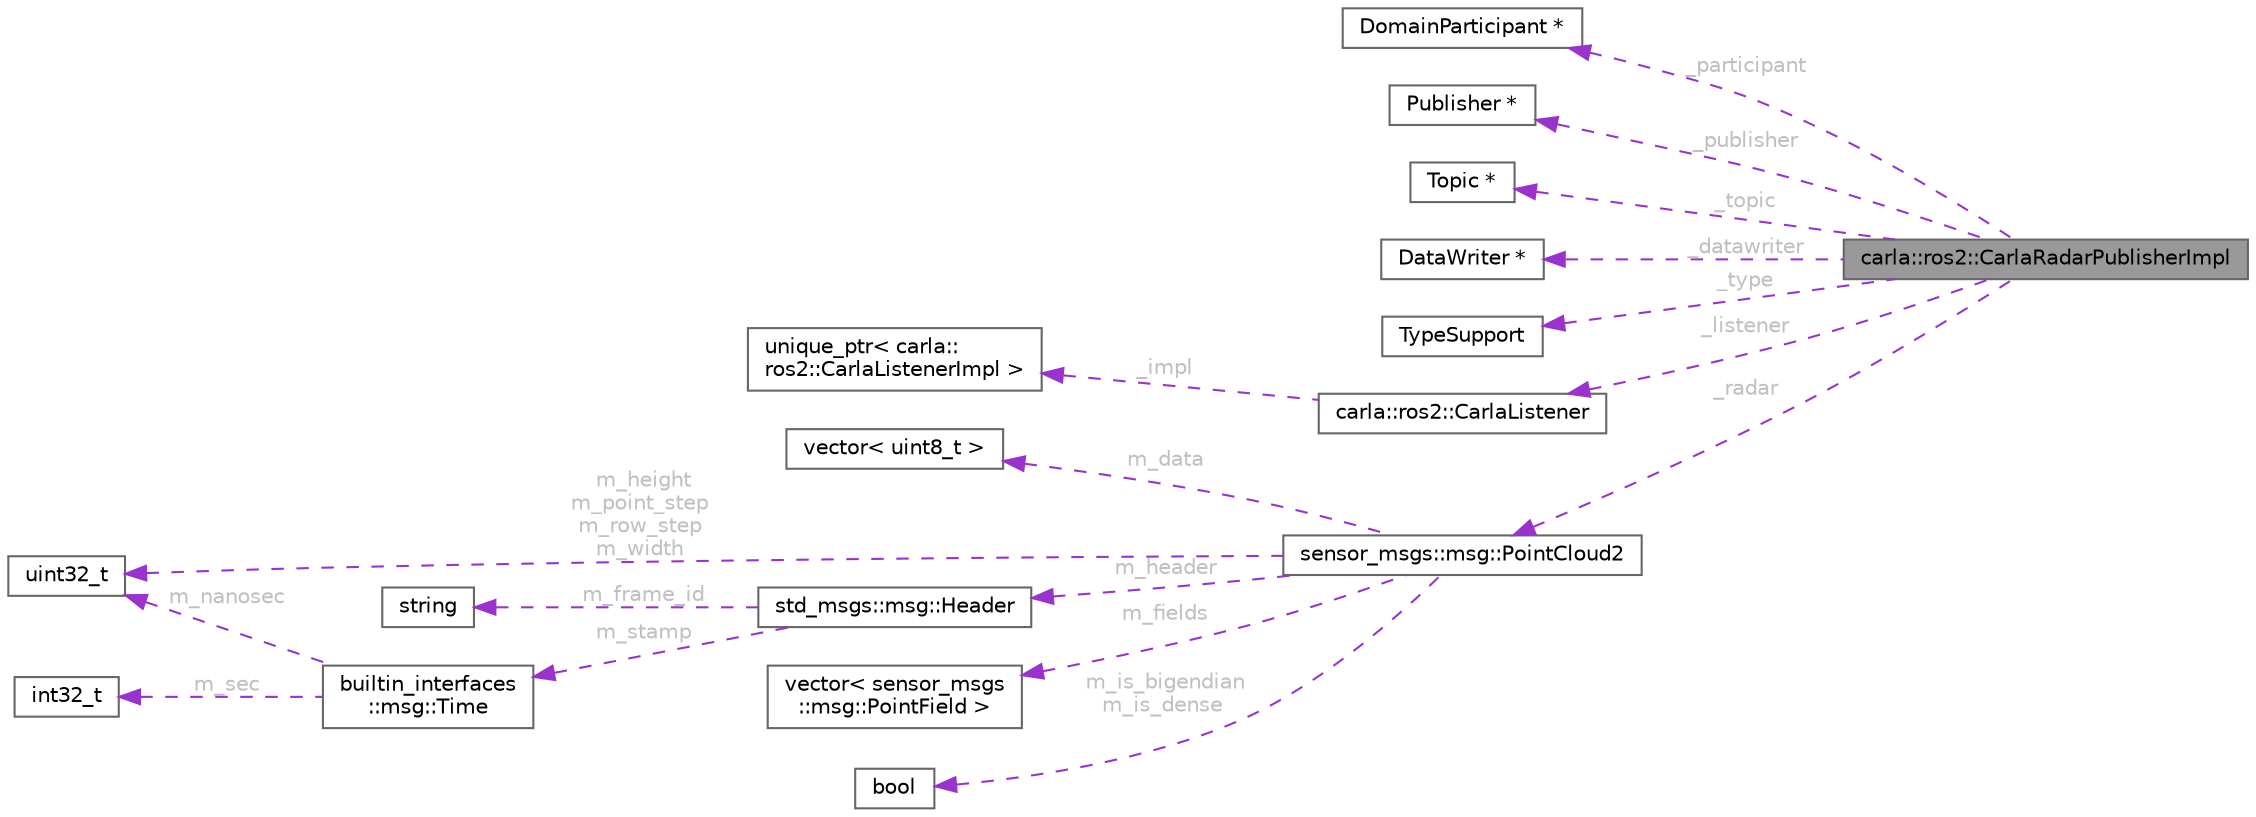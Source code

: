 digraph "carla::ros2::CarlaRadarPublisherImpl"
{
 // INTERACTIVE_SVG=YES
 // LATEX_PDF_SIZE
  bgcolor="transparent";
  edge [fontname=Helvetica,fontsize=10,labelfontname=Helvetica,labelfontsize=10];
  node [fontname=Helvetica,fontsize=10,shape=box,height=0.2,width=0.4];
  rankdir="LR";
  Node1 [id="Node000001",label="carla::ros2::CarlaRadarPublisherImpl",height=0.2,width=0.4,color="gray40", fillcolor="grey60", style="filled", fontcolor="black",tooltip=" "];
  Node2 -> Node1 [id="edge1_Node000001_Node000002",dir="back",color="darkorchid3",style="dashed",tooltip=" ",label=" _participant",fontcolor="grey" ];
  Node2 [id="Node000002",label="DomainParticipant *",height=0.2,width=0.4,color="gray40", fillcolor="white", style="filled",tooltip=" "];
  Node3 -> Node1 [id="edge2_Node000001_Node000003",dir="back",color="darkorchid3",style="dashed",tooltip=" ",label=" _publisher",fontcolor="grey" ];
  Node3 [id="Node000003",label="Publisher *",height=0.2,width=0.4,color="gray40", fillcolor="white", style="filled",tooltip=" "];
  Node4 -> Node1 [id="edge3_Node000001_Node000004",dir="back",color="darkorchid3",style="dashed",tooltip=" ",label=" _topic",fontcolor="grey" ];
  Node4 [id="Node000004",label="Topic *",height=0.2,width=0.4,color="gray40", fillcolor="white", style="filled",tooltip=" "];
  Node5 -> Node1 [id="edge4_Node000001_Node000005",dir="back",color="darkorchid3",style="dashed",tooltip=" ",label=" _datawriter",fontcolor="grey" ];
  Node5 [id="Node000005",label="DataWriter *",height=0.2,width=0.4,color="gray40", fillcolor="white", style="filled",tooltip=" "];
  Node6 -> Node1 [id="edge5_Node000001_Node000006",dir="back",color="darkorchid3",style="dashed",tooltip=" ",label=" _type",fontcolor="grey" ];
  Node6 [id="Node000006",label="TypeSupport",height=0.2,width=0.4,color="gray40", fillcolor="white", style="filled",tooltip=" "];
  Node7 -> Node1 [id="edge6_Node000001_Node000007",dir="back",color="darkorchid3",style="dashed",tooltip=" ",label=" _listener",fontcolor="grey" ];
  Node7 [id="Node000007",label="carla::ros2::CarlaListener",height=0.2,width=0.4,color="gray40", fillcolor="white", style="filled",URL="$d9/d48/classcarla_1_1ros2_1_1CarlaListener.html",tooltip=" "];
  Node8 -> Node7 [id="edge7_Node000007_Node000008",dir="back",color="darkorchid3",style="dashed",tooltip=" ",label=" _impl",fontcolor="grey" ];
  Node8 [id="Node000008",label="unique_ptr\< carla::\lros2::CarlaListenerImpl \>",height=0.2,width=0.4,color="gray40", fillcolor="white", style="filled",tooltip=" "];
  Node9 -> Node1 [id="edge8_Node000001_Node000009",dir="back",color="darkorchid3",style="dashed",tooltip=" ",label=" _radar",fontcolor="grey" ];
  Node9 [id="Node000009",label="sensor_msgs::msg::PointCloud2",height=0.2,width=0.4,color="gray40", fillcolor="white", style="filled",URL="$d8/da2/classsensor__msgs_1_1msg_1_1PointCloud2.html",tooltip="This class represents the structure PointCloud2 defined by the user in the IDL file."];
  Node10 -> Node9 [id="edge9_Node000009_Node000010",dir="back",color="darkorchid3",style="dashed",tooltip=" ",label=" m_header",fontcolor="grey" ];
  Node10 [id="Node000010",label="std_msgs::msg::Header",height=0.2,width=0.4,color="gray40", fillcolor="white", style="filled",URL="$d8/d15/classstd__msgs_1_1msg_1_1Header.html",tooltip="This class represents the structure Header defined by the user in the IDL file."];
  Node11 -> Node10 [id="edge10_Node000010_Node000011",dir="back",color="darkorchid3",style="dashed",tooltip=" ",label=" m_stamp",fontcolor="grey" ];
  Node11 [id="Node000011",label="builtin_interfaces\l::msg::Time",height=0.2,width=0.4,color="gray40", fillcolor="white", style="filled",URL="$da/d39/classbuiltin__interfaces_1_1msg_1_1Time.html",tooltip="This class represents the structure Time defined by the user in the IDL file."];
  Node12 -> Node11 [id="edge11_Node000011_Node000012",dir="back",color="darkorchid3",style="dashed",tooltip=" ",label=" m_sec",fontcolor="grey" ];
  Node12 [id="Node000012",label="int32_t",height=0.2,width=0.4,color="gray40", fillcolor="white", style="filled",tooltip=" "];
  Node13 -> Node11 [id="edge12_Node000011_Node000013",dir="back",color="darkorchid3",style="dashed",tooltip=" ",label=" m_nanosec",fontcolor="grey" ];
  Node13 [id="Node000013",label="uint32_t",height=0.2,width=0.4,color="gray40", fillcolor="white", style="filled",tooltip=" "];
  Node14 -> Node10 [id="edge13_Node000010_Node000014",dir="back",color="darkorchid3",style="dashed",tooltip=" ",label=" m_frame_id",fontcolor="grey" ];
  Node14 [id="Node000014",label="string",height=0.2,width=0.4,color="gray40", fillcolor="white", style="filled",tooltip=" "];
  Node13 -> Node9 [id="edge14_Node000009_Node000013",dir="back",color="darkorchid3",style="dashed",tooltip=" ",label=" m_height\nm_point_step\nm_row_step\nm_width",fontcolor="grey" ];
  Node15 -> Node9 [id="edge15_Node000009_Node000015",dir="back",color="darkorchid3",style="dashed",tooltip=" ",label=" m_fields",fontcolor="grey" ];
  Node15 [id="Node000015",label="vector\< sensor_msgs\l::msg::PointField \>",height=0.2,width=0.4,color="gray40", fillcolor="white", style="filled",tooltip=" "];
  Node16 -> Node9 [id="edge16_Node000009_Node000016",dir="back",color="darkorchid3",style="dashed",tooltip=" ",label=" m_is_bigendian\nm_is_dense",fontcolor="grey" ];
  Node16 [id="Node000016",label="bool",height=0.2,width=0.4,color="gray40", fillcolor="white", style="filled",tooltip=" "];
  Node17 -> Node9 [id="edge17_Node000009_Node000017",dir="back",color="darkorchid3",style="dashed",tooltip=" ",label=" m_data",fontcolor="grey" ];
  Node17 [id="Node000017",label="vector\< uint8_t \>",height=0.2,width=0.4,color="gray40", fillcolor="white", style="filled",tooltip=" "];
}
